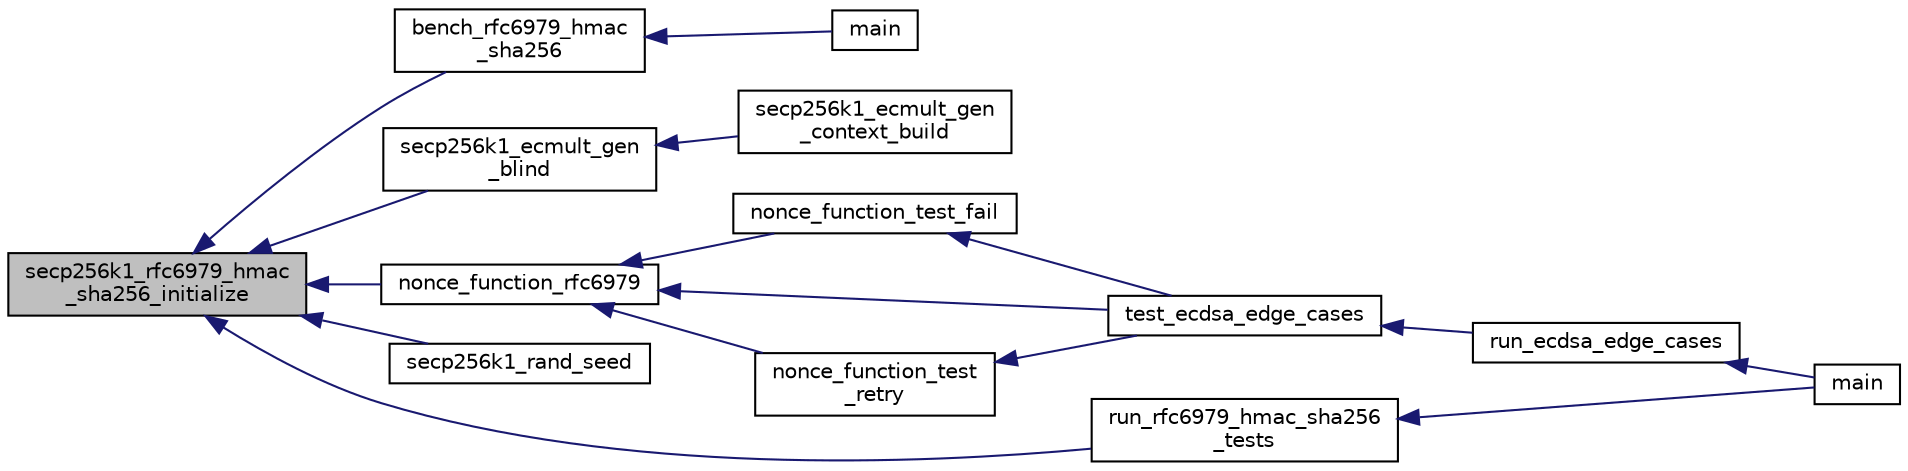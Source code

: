 digraph "secp256k1_rfc6979_hmac_sha256_initialize"
{
  edge [fontname="Helvetica",fontsize="10",labelfontname="Helvetica",labelfontsize="10"];
  node [fontname="Helvetica",fontsize="10",shape=record];
  rankdir="LR";
  Node49 [label="secp256k1_rfc6979_hmac\l_sha256_initialize",height=0.2,width=0.4,color="black", fillcolor="grey75", style="filled", fontcolor="black"];
  Node49 -> Node50 [dir="back",color="midnightblue",fontsize="10",style="solid",fontname="Helvetica"];
  Node50 [label="bench_rfc6979_hmac\l_sha256",height=0.2,width=0.4,color="black", fillcolor="white", style="filled",URL="$d9/d5e/bench__internal_8c.html#a6dca5af2be4140aa38f95f36baab0014"];
  Node50 -> Node51 [dir="back",color="midnightblue",fontsize="10",style="solid",fontname="Helvetica"];
  Node51 [label="main",height=0.2,width=0.4,color="black", fillcolor="white", style="filled",URL="$d9/d5e/bench__internal_8c.html#a3c04138a5bfe5d72780bb7e82a18e627"];
  Node49 -> Node52 [dir="back",color="midnightblue",fontsize="10",style="solid",fontname="Helvetica"];
  Node52 [label="secp256k1_ecmult_gen\l_blind",height=0.2,width=0.4,color="black", fillcolor="white", style="filled",URL="$d9/d00/ecmult__gen__impl_8h.html#a7e41f045cb4901a4eba781966fa35abd"];
  Node52 -> Node53 [dir="back",color="midnightblue",fontsize="10",style="solid",fontname="Helvetica"];
  Node53 [label="secp256k1_ecmult_gen\l_context_build",height=0.2,width=0.4,color="black", fillcolor="white", style="filled",URL="$d9/d00/ecmult__gen__impl_8h.html#afaf90b2a6554053187cdc89df0dafd21"];
  Node49 -> Node54 [dir="back",color="midnightblue",fontsize="10",style="solid",fontname="Helvetica"];
  Node54 [label="nonce_function_rfc6979",height=0.2,width=0.4,color="black", fillcolor="white", style="filled",URL="$d1/d8c/secp256k1_8c.html#aaeed37b3a1d669fc6031755d37a5b2c4"];
  Node54 -> Node55 [dir="back",color="midnightblue",fontsize="10",style="solid",fontname="Helvetica"];
  Node55 [label="nonce_function_test_fail",height=0.2,width=0.4,color="black", fillcolor="white", style="filled",URL="$d5/d7f/tests_8c.html#a2631070201e67210b08603a358e0a622"];
  Node55 -> Node56 [dir="back",color="midnightblue",fontsize="10",style="solid",fontname="Helvetica"];
  Node56 [label="test_ecdsa_edge_cases",height=0.2,width=0.4,color="black", fillcolor="white", style="filled",URL="$d5/d7f/tests_8c.html#abbcb27d1eb13654db9b2e281ffce021e"];
  Node56 -> Node57 [dir="back",color="midnightblue",fontsize="10",style="solid",fontname="Helvetica"];
  Node57 [label="run_ecdsa_edge_cases",height=0.2,width=0.4,color="black", fillcolor="white", style="filled",URL="$d5/d7f/tests_8c.html#ad6c8109b62ea1d0ed1b382678a2a08b1"];
  Node57 -> Node58 [dir="back",color="midnightblue",fontsize="10",style="solid",fontname="Helvetica"];
  Node58 [label="main",height=0.2,width=0.4,color="black", fillcolor="white", style="filled",URL="$d5/d7f/tests_8c.html#a3c04138a5bfe5d72780bb7e82a18e627"];
  Node54 -> Node59 [dir="back",color="midnightblue",fontsize="10",style="solid",fontname="Helvetica"];
  Node59 [label="nonce_function_test\l_retry",height=0.2,width=0.4,color="black", fillcolor="white", style="filled",URL="$d5/d7f/tests_8c.html#a2643b34ae08799d0c3442f610ffe9c53"];
  Node59 -> Node56 [dir="back",color="midnightblue",fontsize="10",style="solid",fontname="Helvetica"];
  Node54 -> Node56 [dir="back",color="midnightblue",fontsize="10",style="solid",fontname="Helvetica"];
  Node49 -> Node60 [dir="back",color="midnightblue",fontsize="10",style="solid",fontname="Helvetica"];
  Node60 [label="secp256k1_rand_seed",height=0.2,width=0.4,color="black", fillcolor="white", style="filled",URL="$d9/d04/testrand__impl_8h.html#a5e49c3d0caa741c53ea23b4b0a6b0202"];
  Node49 -> Node61 [dir="back",color="midnightblue",fontsize="10",style="solid",fontname="Helvetica"];
  Node61 [label="run_rfc6979_hmac_sha256\l_tests",height=0.2,width=0.4,color="black", fillcolor="white", style="filled",URL="$d5/d7f/tests_8c.html#add06855ef2be3d3b6a4506590a7b468e"];
  Node61 -> Node58 [dir="back",color="midnightblue",fontsize="10",style="solid",fontname="Helvetica"];
}
